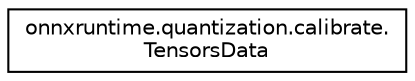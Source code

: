 digraph "Graphical Class Hierarchy"
{
 // LATEX_PDF_SIZE
  edge [fontname="Helvetica",fontsize="10",labelfontname="Helvetica",labelfontsize="10"];
  node [fontname="Helvetica",fontsize="10",shape=record];
  rankdir="LR";
  Node0 [label="onnxruntime.quantization.calibrate.\lTensorsData",height=0.2,width=0.4,color="black", fillcolor="white", style="filled",URL="$classonnxruntime_1_1quantization_1_1calibrate_1_1TensorsData.html",tooltip=" "];
}
